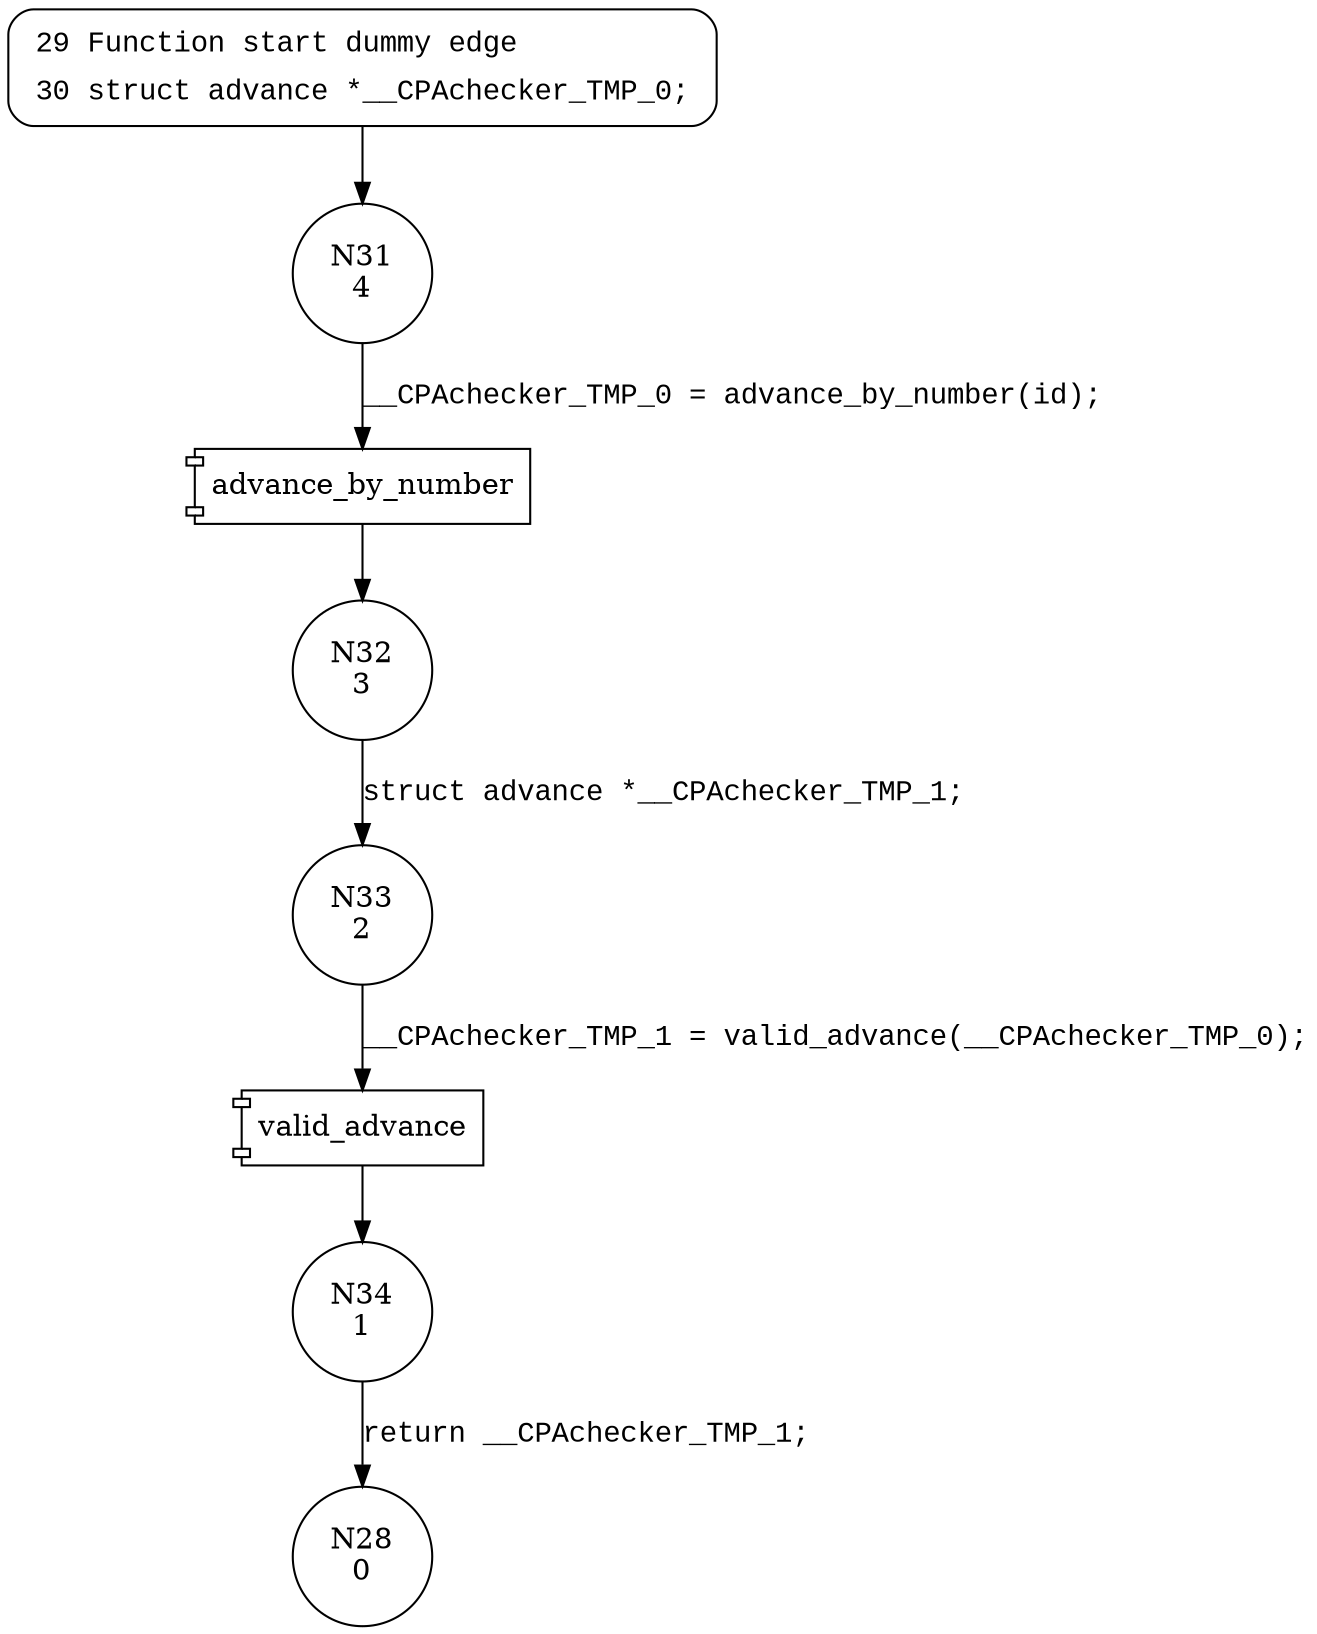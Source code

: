 digraph valid_advance_by_number {
31 [shape="circle" label="N31\n4"]
32 [shape="circle" label="N32\n3"]
33 [shape="circle" label="N33\n2"]
34 [shape="circle" label="N34\n1"]
28 [shape="circle" label="N28\n0"]
29 [style="filled,bold" penwidth="1" fillcolor="white" fontname="Courier New" shape="Mrecord" label=<<table border="0" cellborder="0" cellpadding="3" bgcolor="white"><tr><td align="right">29</td><td align="left">Function start dummy edge</td></tr><tr><td align="right">30</td><td align="left">struct advance *__CPAchecker_TMP_0;</td></tr></table>>]
29 -> 31[label=""]
100005 [shape="component" label="advance_by_number"]
31 -> 100005 [label="__CPAchecker_TMP_0 = advance_by_number(id);" fontname="Courier New"]
100005 -> 32 [label="" fontname="Courier New"]
100006 [shape="component" label="valid_advance"]
33 -> 100006 [label="__CPAchecker_TMP_1 = valid_advance(__CPAchecker_TMP_0);" fontname="Courier New"]
100006 -> 34 [label="" fontname="Courier New"]
32 -> 33 [label="struct advance *__CPAchecker_TMP_1;" fontname="Courier New"]
34 -> 28 [label="return __CPAchecker_TMP_1;" fontname="Courier New"]
}